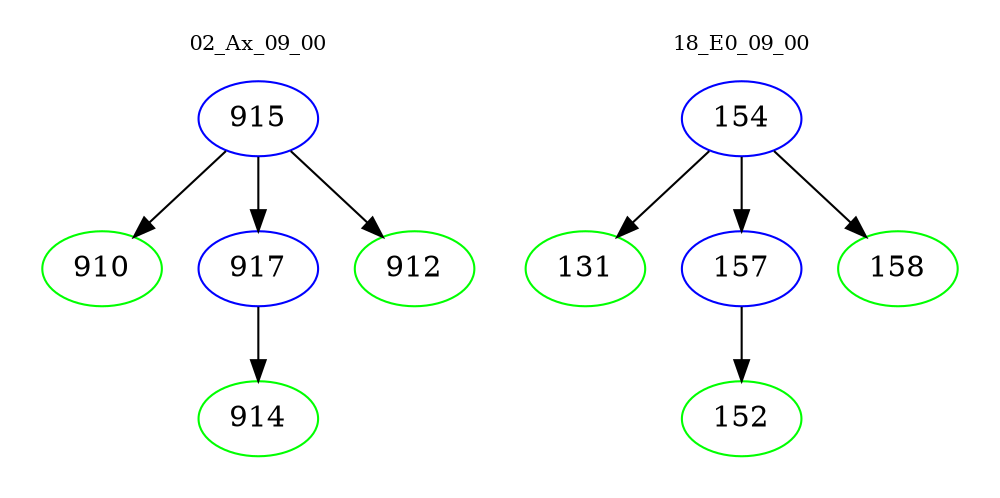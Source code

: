 digraph{
subgraph cluster_0 {
color = white
label = "02_Ax_09_00";
fontsize=10;
T0_915 [label="915", color="blue"]
T0_915 -> T0_910 [color="black"]
T0_910 [label="910", color="green"]
T0_915 -> T0_917 [color="black"]
T0_917 [label="917", color="blue"]
T0_917 -> T0_914 [color="black"]
T0_914 [label="914", color="green"]
T0_915 -> T0_912 [color="black"]
T0_912 [label="912", color="green"]
}
subgraph cluster_1 {
color = white
label = "18_E0_09_00";
fontsize=10;
T1_154 [label="154", color="blue"]
T1_154 -> T1_131 [color="black"]
T1_131 [label="131", color="green"]
T1_154 -> T1_157 [color="black"]
T1_157 [label="157", color="blue"]
T1_157 -> T1_152 [color="black"]
T1_152 [label="152", color="green"]
T1_154 -> T1_158 [color="black"]
T1_158 [label="158", color="green"]
}
}
